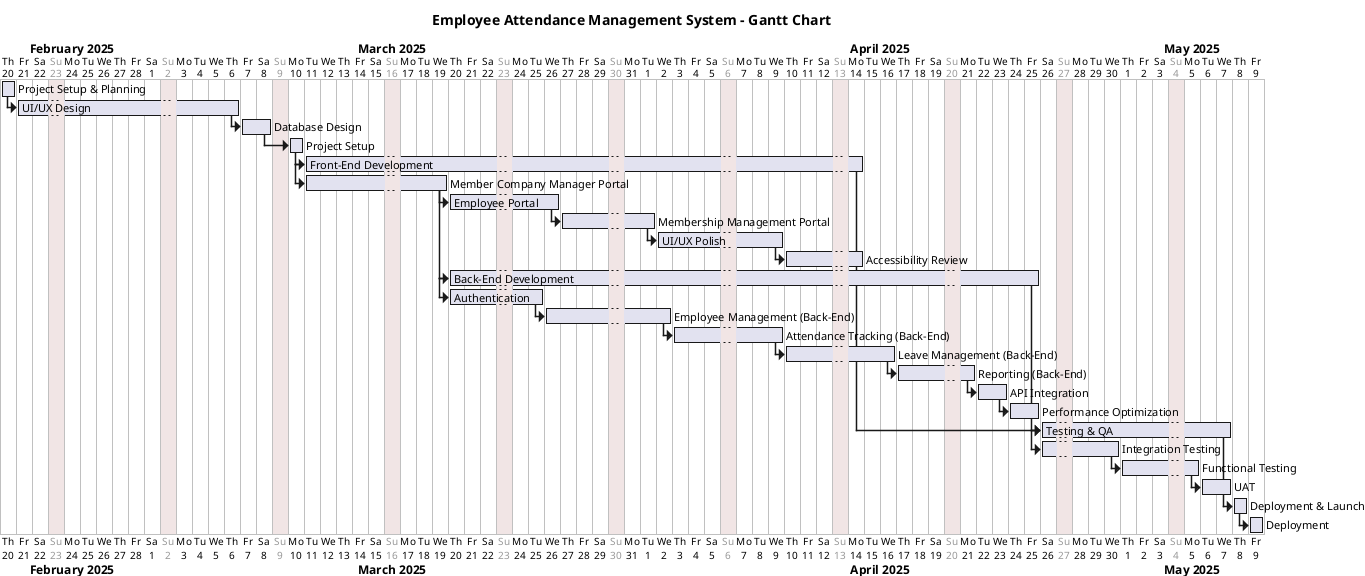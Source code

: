 @startgantt
title Employee Attendance Management System - Gantt Chart

Project starts on 2025-02-20
sunday are closed

[Project Setup & Planning] lasts 1 days
    [UI/UX Design] lasts 12 days and starts at [Project Setup & Planning]'s end
    [Database Design] lasts 2 days and starts at [UI/UX Design]'s end
    [Project Setup] lasts 1 day and starts at [Database Design]'s end

[Front-End Development] lasts 30 days and starts at [Project Setup]'s end
    [Member Company Manager Portal] lasts 8 days and starts at [Front-End Development]'s start
    [Employee Portal] lasts 6 days and starts at [Member Company Manager Portal]'s end
    [Membership Management Portal] lasts 5 days and starts at [Employee Portal]'s end
    [UI/UX Polish] lasts 7 days and starts at [Membership Management Portal]'s end
    [Accessibility Review] lasts 4 days and starts at [UI/UX Polish]'s end

[Back-End Development] lasts 32 days and starts at [Member Company Manager Portal]'s end
    [Authentication] lasts 5 days and starts at [Back-End Development]'s start
    [Employee Management (Back-End)] lasts 7 days and starts at [Authentication]'s end
    [Attendance Tracking (Back-End)] lasts 6 days and starts at [Employee Management (Back-End)]'s end
    [Leave Management (Back-End)] lasts 6 days and starts at [Attendance Tracking (Back-End)]'s end
    [Reporting (Back-End)] lasts 4 days and starts at [Leave Management (Back-End)]'s end
    [API Integration] lasts 2 days and starts at [Reporting (Back-End)]'s end
    [Performance Optimization] lasts 2 days and starts at [API Integration]'s end

[Testing & QA] lasts 10 days  
[Testing & QA] starts at [Front-End Development]'s end  
[Testing & QA] starts at [Back-End Development]'s end  

[Integration Testing] lasts 4 days and starts at [Testing & QA]'s start
[Functional Testing] lasts 4 days and starts at [Integration Testing]'s end
[UAT] lasts 2 days and starts at [Functional Testing]'s end

[Deployment & Launch] lasts 1 day and starts at [Testing & QA]'s end
[Deployment] lasts 1 day and starts at [Deployment & Launch]'s end

@endgantt
